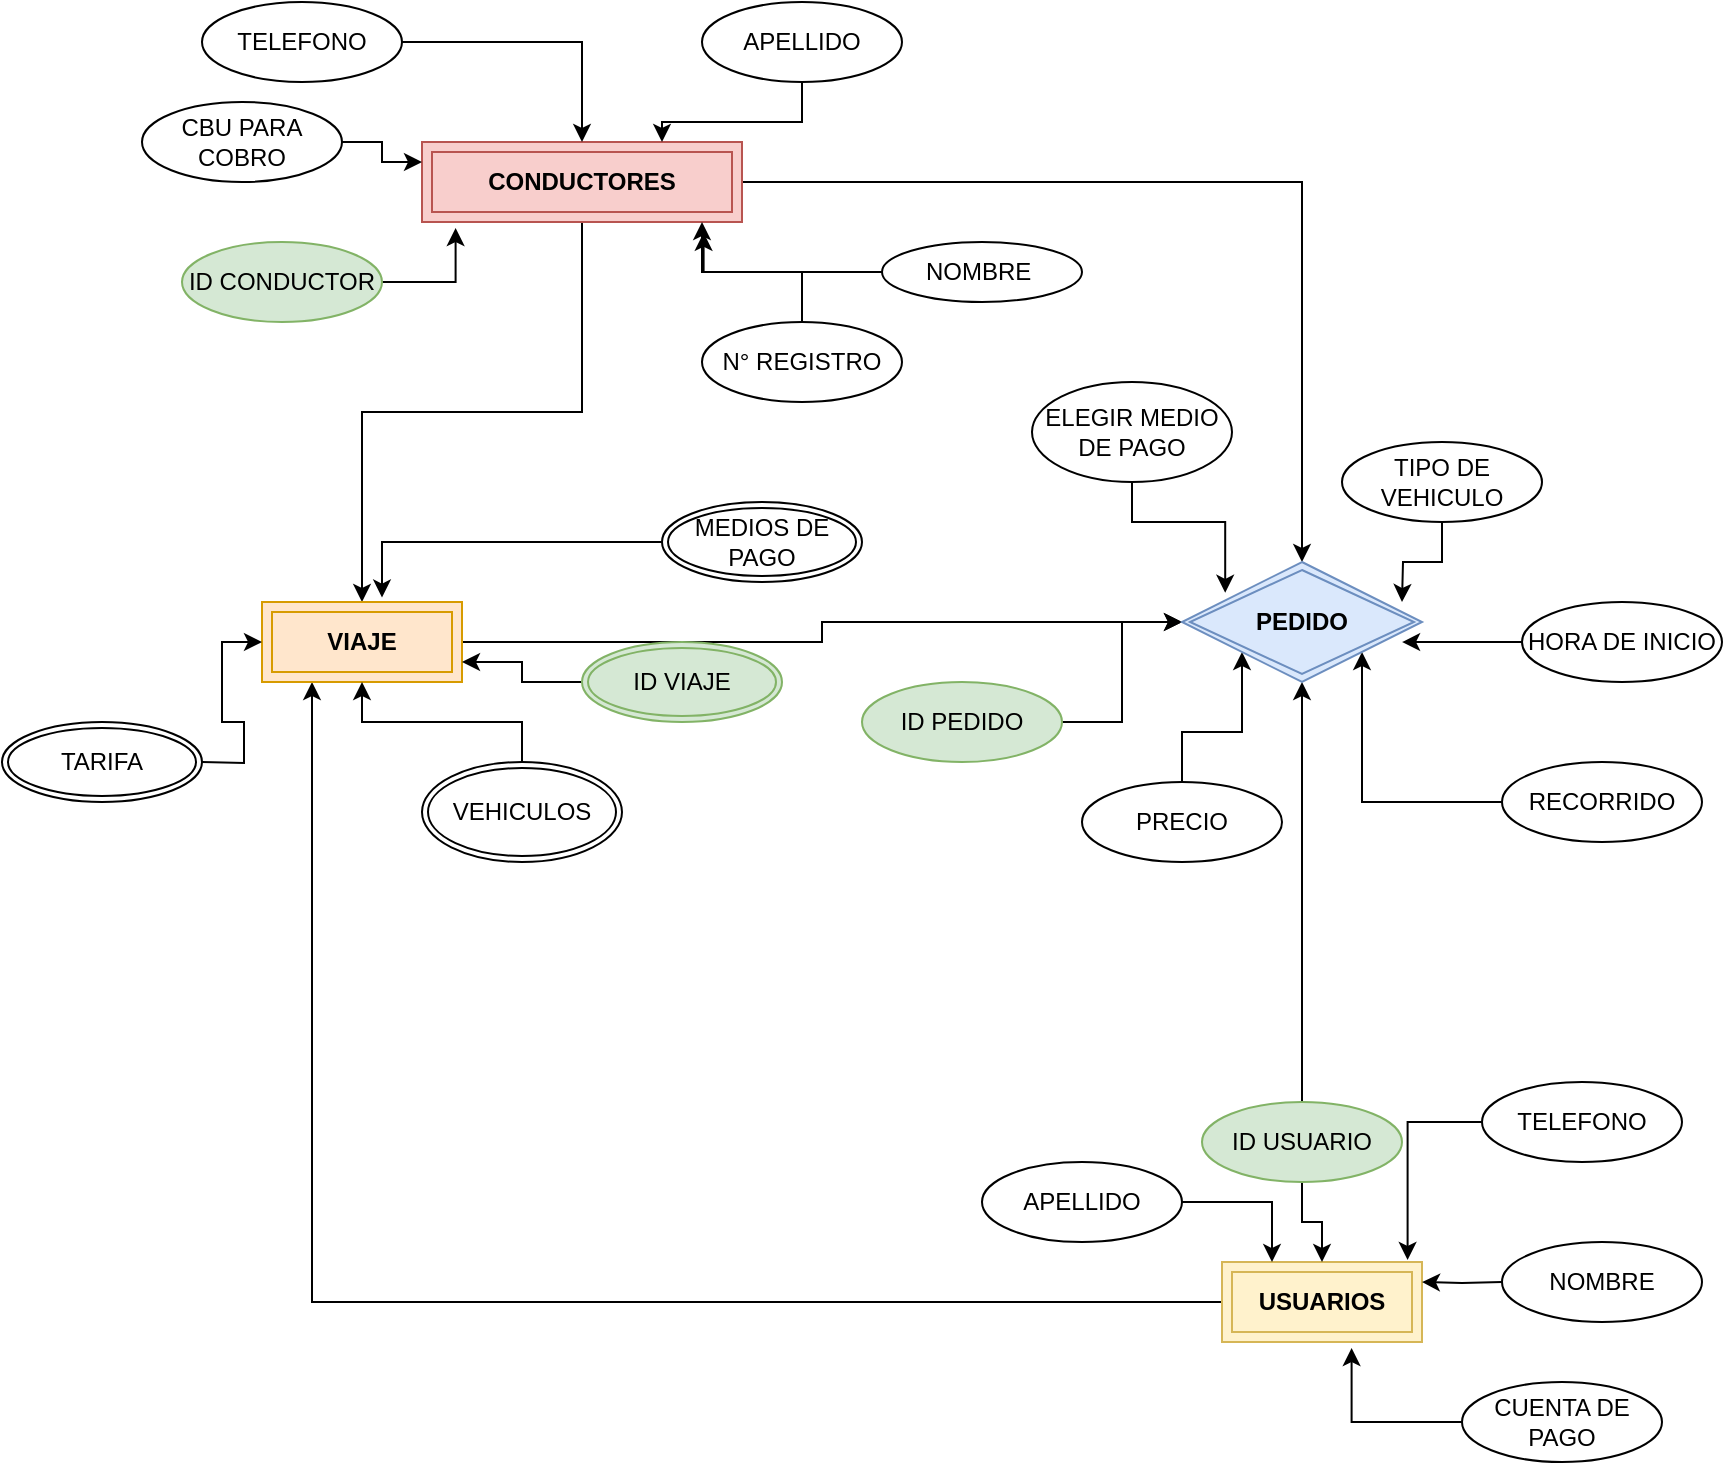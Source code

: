 <mxfile version="21.3.0" type="device">
  <diagram id="R2lEEEUBdFMjLlhIrx00" name="Page-1">
    <mxGraphModel dx="1900" dy="549" grid="1" gridSize="10" guides="1" tooltips="1" connect="1" arrows="1" fold="1" page="1" pageScale="1" pageWidth="850" pageHeight="1100" math="0" shadow="0" extFonts="Permanent Marker^https://fonts.googleapis.com/css?family=Permanent+Marker">
      <root>
        <mxCell id="0" />
        <mxCell id="1" parent="0" />
        <mxCell id="uFmuWGO_P1rM7ocBOxt7-62" style="edgeStyle=orthogonalEdgeStyle;rounded=0;orthogonalLoop=1;jettySize=auto;html=1;entryX=0.5;entryY=0;entryDx=0;entryDy=0;" edge="1" parent="1" source="uFmuWGO_P1rM7ocBOxt7-10" target="uFmuWGO_P1rM7ocBOxt7-55">
          <mxGeometry relative="1" as="geometry" />
        </mxCell>
        <mxCell id="uFmuWGO_P1rM7ocBOxt7-63" style="edgeStyle=orthogonalEdgeStyle;rounded=0;orthogonalLoop=1;jettySize=auto;html=1;" edge="1" parent="1" source="uFmuWGO_P1rM7ocBOxt7-10" target="uFmuWGO_P1rM7ocBOxt7-34">
          <mxGeometry relative="1" as="geometry" />
        </mxCell>
        <mxCell id="uFmuWGO_P1rM7ocBOxt7-10" value="&lt;b&gt;CONDUCTORES&lt;/b&gt;" style="shape=ext;margin=3;double=1;whiteSpace=wrap;html=1;align=center;fillColor=#f8cecc;strokeColor=#b85450;" vertex="1" parent="1">
          <mxGeometry x="180" y="150" width="160" height="40" as="geometry" />
        </mxCell>
        <mxCell id="uFmuWGO_P1rM7ocBOxt7-11" style="edgeStyle=orthogonalEdgeStyle;rounded=0;orthogonalLoop=1;jettySize=auto;html=1;entryX=0.105;entryY=1.075;entryDx=0;entryDy=0;entryPerimeter=0;" edge="1" parent="1" source="uFmuWGO_P1rM7ocBOxt7-12" target="uFmuWGO_P1rM7ocBOxt7-10">
          <mxGeometry relative="1" as="geometry" />
        </mxCell>
        <mxCell id="uFmuWGO_P1rM7ocBOxt7-12" value="ID CONDUCTOR" style="ellipse;whiteSpace=wrap;html=1;align=center;fillColor=#d5e8d4;strokeColor=#82b366;" vertex="1" parent="1">
          <mxGeometry x="60" y="200" width="100" height="40" as="geometry" />
        </mxCell>
        <mxCell id="uFmuWGO_P1rM7ocBOxt7-13" style="edgeStyle=orthogonalEdgeStyle;rounded=0;orthogonalLoop=1;jettySize=auto;html=1;" edge="1" parent="1" source="uFmuWGO_P1rM7ocBOxt7-14" target="uFmuWGO_P1rM7ocBOxt7-10">
          <mxGeometry relative="1" as="geometry">
            <Array as="points">
              <mxPoint x="320" y="215" />
            </Array>
          </mxGeometry>
        </mxCell>
        <mxCell id="uFmuWGO_P1rM7ocBOxt7-14" value="NOMBRE&amp;nbsp;" style="ellipse;whiteSpace=wrap;html=1;align=center;" vertex="1" parent="1">
          <mxGeometry x="410" y="200" width="100" height="30" as="geometry" />
        </mxCell>
        <mxCell id="uFmuWGO_P1rM7ocBOxt7-15" style="edgeStyle=orthogonalEdgeStyle;rounded=0;orthogonalLoop=1;jettySize=auto;html=1;entryX=0.88;entryY=1.135;entryDx=0;entryDy=0;entryPerimeter=0;" edge="1" parent="1" source="uFmuWGO_P1rM7ocBOxt7-16" target="uFmuWGO_P1rM7ocBOxt7-10">
          <mxGeometry relative="1" as="geometry" />
        </mxCell>
        <mxCell id="uFmuWGO_P1rM7ocBOxt7-16" value="N° REGISTRO" style="ellipse;whiteSpace=wrap;html=1;align=center;" vertex="1" parent="1">
          <mxGeometry x="320" y="240" width="100" height="40" as="geometry" />
        </mxCell>
        <mxCell id="uFmuWGO_P1rM7ocBOxt7-17" style="edgeStyle=orthogonalEdgeStyle;rounded=0;orthogonalLoop=1;jettySize=auto;html=1;entryX=0.5;entryY=0;entryDx=0;entryDy=0;" edge="1" parent="1" source="uFmuWGO_P1rM7ocBOxt7-18" target="uFmuWGO_P1rM7ocBOxt7-10">
          <mxGeometry relative="1" as="geometry" />
        </mxCell>
        <mxCell id="uFmuWGO_P1rM7ocBOxt7-18" value="TELEFONO" style="ellipse;whiteSpace=wrap;html=1;align=center;" vertex="1" parent="1">
          <mxGeometry x="70" y="80" width="100" height="40" as="geometry" />
        </mxCell>
        <mxCell id="uFmuWGO_P1rM7ocBOxt7-19" style="edgeStyle=orthogonalEdgeStyle;rounded=0;orthogonalLoop=1;jettySize=auto;html=1;entryX=0.75;entryY=0;entryDx=0;entryDy=0;" edge="1" parent="1" source="uFmuWGO_P1rM7ocBOxt7-20" target="uFmuWGO_P1rM7ocBOxt7-10">
          <mxGeometry relative="1" as="geometry" />
        </mxCell>
        <mxCell id="uFmuWGO_P1rM7ocBOxt7-20" value="APELLIDO" style="ellipse;whiteSpace=wrap;html=1;align=center;" vertex="1" parent="1">
          <mxGeometry x="320" y="80" width="100" height="40" as="geometry" />
        </mxCell>
        <mxCell id="uFmuWGO_P1rM7ocBOxt7-21" style="edgeStyle=orthogonalEdgeStyle;rounded=0;orthogonalLoop=1;jettySize=auto;html=1;entryX=0;entryY=0.25;entryDx=0;entryDy=0;" edge="1" parent="1" source="uFmuWGO_P1rM7ocBOxt7-22" target="uFmuWGO_P1rM7ocBOxt7-10">
          <mxGeometry relative="1" as="geometry" />
        </mxCell>
        <mxCell id="uFmuWGO_P1rM7ocBOxt7-22" value="CBU PARA COBRO" style="ellipse;whiteSpace=wrap;html=1;align=center;" vertex="1" parent="1">
          <mxGeometry x="40" y="130" width="100" height="40" as="geometry" />
        </mxCell>
        <mxCell id="uFmuWGO_P1rM7ocBOxt7-64" style="edgeStyle=orthogonalEdgeStyle;rounded=0;orthogonalLoop=1;jettySize=auto;html=1;entryX=0.25;entryY=1;entryDx=0;entryDy=0;" edge="1" parent="1" source="uFmuWGO_P1rM7ocBOxt7-23" target="uFmuWGO_P1rM7ocBOxt7-34">
          <mxGeometry relative="1" as="geometry" />
        </mxCell>
        <mxCell id="uFmuWGO_P1rM7ocBOxt7-23" value="&lt;b&gt;USUARIOS&lt;/b&gt;" style="shape=ext;margin=3;double=1;whiteSpace=wrap;html=1;align=center;fillColor=#fff2cc;strokeColor=#d6b656;" vertex="1" parent="1">
          <mxGeometry x="580" y="710" width="100" height="40" as="geometry" />
        </mxCell>
        <mxCell id="uFmuWGO_P1rM7ocBOxt7-24" style="edgeStyle=orthogonalEdgeStyle;rounded=0;orthogonalLoop=1;jettySize=auto;html=1;" edge="1" parent="1" source="uFmuWGO_P1rM7ocBOxt7-25" target="uFmuWGO_P1rM7ocBOxt7-23">
          <mxGeometry relative="1" as="geometry">
            <mxPoint x="620" y="700" as="targetPoint" />
            <Array as="points" />
          </mxGeometry>
        </mxCell>
        <mxCell id="uFmuWGO_P1rM7ocBOxt7-61" style="edgeStyle=orthogonalEdgeStyle;rounded=0;orthogonalLoop=1;jettySize=auto;html=1;entryX=0.5;entryY=1;entryDx=0;entryDy=0;" edge="1" parent="1" source="uFmuWGO_P1rM7ocBOxt7-25" target="uFmuWGO_P1rM7ocBOxt7-55">
          <mxGeometry relative="1" as="geometry" />
        </mxCell>
        <mxCell id="uFmuWGO_P1rM7ocBOxt7-25" value="ID USUARIO" style="ellipse;whiteSpace=wrap;html=1;align=center;fillColor=#d5e8d4;strokeColor=#82b366;" vertex="1" parent="1">
          <mxGeometry x="570" y="630" width="100" height="40" as="geometry" />
        </mxCell>
        <mxCell id="uFmuWGO_P1rM7ocBOxt7-26" style="edgeStyle=orthogonalEdgeStyle;rounded=0;orthogonalLoop=1;jettySize=auto;html=1;entryX=0.928;entryY=-0.025;entryDx=0;entryDy=0;entryPerimeter=0;" edge="1" parent="1" source="uFmuWGO_P1rM7ocBOxt7-27" target="uFmuWGO_P1rM7ocBOxt7-23">
          <mxGeometry relative="1" as="geometry" />
        </mxCell>
        <mxCell id="uFmuWGO_P1rM7ocBOxt7-27" value="TELEFONO" style="ellipse;whiteSpace=wrap;html=1;align=center;" vertex="1" parent="1">
          <mxGeometry x="710" y="620" width="100" height="40" as="geometry" />
        </mxCell>
        <mxCell id="uFmuWGO_P1rM7ocBOxt7-28" style="edgeStyle=orthogonalEdgeStyle;rounded=0;orthogonalLoop=1;jettySize=auto;html=1;entryX=1;entryY=0.25;entryDx=0;entryDy=0;" edge="1" parent="1" target="uFmuWGO_P1rM7ocBOxt7-23">
          <mxGeometry relative="1" as="geometry">
            <mxPoint x="720" y="720" as="sourcePoint" />
          </mxGeometry>
        </mxCell>
        <mxCell id="uFmuWGO_P1rM7ocBOxt7-29" style="edgeStyle=orthogonalEdgeStyle;rounded=0;orthogonalLoop=1;jettySize=auto;html=1;exitX=0;exitY=0.5;exitDx=0;exitDy=0;entryX=0.648;entryY=1.075;entryDx=0;entryDy=0;entryPerimeter=0;" edge="1" parent="1" source="uFmuWGO_P1rM7ocBOxt7-30" target="uFmuWGO_P1rM7ocBOxt7-23">
          <mxGeometry relative="1" as="geometry" />
        </mxCell>
        <mxCell id="uFmuWGO_P1rM7ocBOxt7-30" value="CUENTA DE PAGO" style="ellipse;whiteSpace=wrap;html=1;align=center;" vertex="1" parent="1">
          <mxGeometry x="700" y="770" width="100" height="40" as="geometry" />
        </mxCell>
        <mxCell id="uFmuWGO_P1rM7ocBOxt7-31" style="edgeStyle=orthogonalEdgeStyle;rounded=0;orthogonalLoop=1;jettySize=auto;html=1;entryX=0.25;entryY=0;entryDx=0;entryDy=0;" edge="1" parent="1" source="uFmuWGO_P1rM7ocBOxt7-32" target="uFmuWGO_P1rM7ocBOxt7-23">
          <mxGeometry relative="1" as="geometry" />
        </mxCell>
        <mxCell id="uFmuWGO_P1rM7ocBOxt7-32" value="APELLIDO" style="ellipse;whiteSpace=wrap;html=1;align=center;" vertex="1" parent="1">
          <mxGeometry x="460" y="660" width="100" height="40" as="geometry" />
        </mxCell>
        <mxCell id="uFmuWGO_P1rM7ocBOxt7-33" value="NOMBRE" style="ellipse;whiteSpace=wrap;html=1;align=center;" vertex="1" parent="1">
          <mxGeometry x="720" y="700" width="100" height="40" as="geometry" />
        </mxCell>
        <mxCell id="uFmuWGO_P1rM7ocBOxt7-60" style="edgeStyle=orthogonalEdgeStyle;rounded=0;orthogonalLoop=1;jettySize=auto;html=1;" edge="1" parent="1" source="uFmuWGO_P1rM7ocBOxt7-34" target="uFmuWGO_P1rM7ocBOxt7-55">
          <mxGeometry relative="1" as="geometry" />
        </mxCell>
        <mxCell id="uFmuWGO_P1rM7ocBOxt7-34" value="&lt;b&gt;VIAJE&lt;/b&gt;" style="shape=ext;margin=3;double=1;whiteSpace=wrap;html=1;align=center;fillColor=#ffe6cc;strokeColor=#d79b00;" vertex="1" parent="1">
          <mxGeometry x="100" y="380" width="100" height="40" as="geometry" />
        </mxCell>
        <mxCell id="uFmuWGO_P1rM7ocBOxt7-40" style="edgeStyle=orthogonalEdgeStyle;rounded=0;orthogonalLoop=1;jettySize=auto;html=1;exitX=0.5;exitY=0;exitDx=0;exitDy=0;entryX=0;entryY=0.5;entryDx=0;entryDy=0;" edge="1" parent="1" target="uFmuWGO_P1rM7ocBOxt7-34">
          <mxGeometry relative="1" as="geometry">
            <mxPoint x="70" y="460" as="sourcePoint" />
          </mxGeometry>
        </mxCell>
        <mxCell id="uFmuWGO_P1rM7ocBOxt7-35" value="TARIFA" style="ellipse;shape=doubleEllipse;margin=3;whiteSpace=wrap;html=1;align=center;" vertex="1" parent="1">
          <mxGeometry x="-30" y="440" width="100" height="40" as="geometry" />
        </mxCell>
        <mxCell id="uFmuWGO_P1rM7ocBOxt7-43" style="edgeStyle=orthogonalEdgeStyle;rounded=0;orthogonalLoop=1;jettySize=auto;html=1;entryX=0.6;entryY=-0.055;entryDx=0;entryDy=0;entryPerimeter=0;" edge="1" parent="1" source="uFmuWGO_P1rM7ocBOxt7-36" target="uFmuWGO_P1rM7ocBOxt7-34">
          <mxGeometry relative="1" as="geometry" />
        </mxCell>
        <mxCell id="uFmuWGO_P1rM7ocBOxt7-36" value="MEDIOS DE PAGO" style="ellipse;shape=doubleEllipse;margin=3;whiteSpace=wrap;html=1;align=center;" vertex="1" parent="1">
          <mxGeometry x="300" y="330" width="100" height="40" as="geometry" />
        </mxCell>
        <mxCell id="uFmuWGO_P1rM7ocBOxt7-42" style="edgeStyle=orthogonalEdgeStyle;rounded=0;orthogonalLoop=1;jettySize=auto;html=1;entryX=1;entryY=0.75;entryDx=0;entryDy=0;" edge="1" parent="1" source="uFmuWGO_P1rM7ocBOxt7-38" target="uFmuWGO_P1rM7ocBOxt7-34">
          <mxGeometry relative="1" as="geometry" />
        </mxCell>
        <mxCell id="uFmuWGO_P1rM7ocBOxt7-38" value="ID VIAJE" style="ellipse;shape=doubleEllipse;margin=3;whiteSpace=wrap;html=1;align=center;fillColor=#d5e8d4;strokeColor=#82b366;" vertex="1" parent="1">
          <mxGeometry x="260" y="400" width="100" height="40" as="geometry" />
        </mxCell>
        <mxCell id="uFmuWGO_P1rM7ocBOxt7-41" style="edgeStyle=orthogonalEdgeStyle;rounded=0;orthogonalLoop=1;jettySize=auto;html=1;entryX=0.5;entryY=1;entryDx=0;entryDy=0;" edge="1" parent="1" source="uFmuWGO_P1rM7ocBOxt7-39" target="uFmuWGO_P1rM7ocBOxt7-34">
          <mxGeometry relative="1" as="geometry" />
        </mxCell>
        <mxCell id="uFmuWGO_P1rM7ocBOxt7-39" value="VEHICULOS" style="ellipse;shape=doubleEllipse;margin=3;whiteSpace=wrap;html=1;align=center;" vertex="1" parent="1">
          <mxGeometry x="180" y="460" width="100" height="50" as="geometry" />
        </mxCell>
        <mxCell id="uFmuWGO_P1rM7ocBOxt7-45" style="edgeStyle=orthogonalEdgeStyle;rounded=0;orthogonalLoop=1;jettySize=auto;html=1;" edge="1" parent="1" source="uFmuWGO_P1rM7ocBOxt7-46" target="uFmuWGO_P1rM7ocBOxt7-55">
          <mxGeometry relative="1" as="geometry" />
        </mxCell>
        <mxCell id="uFmuWGO_P1rM7ocBOxt7-46" value="ID PEDIDO" style="ellipse;whiteSpace=wrap;html=1;align=center;fillColor=#d5e8d4;strokeColor=#82b366;" vertex="1" parent="1">
          <mxGeometry x="400" y="420" width="100" height="40" as="geometry" />
        </mxCell>
        <mxCell id="uFmuWGO_P1rM7ocBOxt7-47" style="edgeStyle=orthogonalEdgeStyle;rounded=0;orthogonalLoop=1;jettySize=auto;html=1;entryX=0;entryY=1;entryDx=0;entryDy=0;" edge="1" parent="1" source="uFmuWGO_P1rM7ocBOxt7-48" target="uFmuWGO_P1rM7ocBOxt7-55">
          <mxGeometry relative="1" as="geometry" />
        </mxCell>
        <mxCell id="uFmuWGO_P1rM7ocBOxt7-48" value="PRECIO" style="ellipse;whiteSpace=wrap;html=1;align=center;" vertex="1" parent="1">
          <mxGeometry x="510" y="470" width="100" height="40" as="geometry" />
        </mxCell>
        <mxCell id="uFmuWGO_P1rM7ocBOxt7-49" style="edgeStyle=orthogonalEdgeStyle;rounded=0;orthogonalLoop=1;jettySize=auto;html=1;entryX=1;entryY=1;entryDx=0;entryDy=0;" edge="1" parent="1" source="uFmuWGO_P1rM7ocBOxt7-50" target="uFmuWGO_P1rM7ocBOxt7-55">
          <mxGeometry relative="1" as="geometry" />
        </mxCell>
        <mxCell id="uFmuWGO_P1rM7ocBOxt7-50" value="RECORRIDO" style="ellipse;whiteSpace=wrap;html=1;align=center;" vertex="1" parent="1">
          <mxGeometry x="720" y="460" width="100" height="40" as="geometry" />
        </mxCell>
        <mxCell id="uFmuWGO_P1rM7ocBOxt7-51" style="edgeStyle=orthogonalEdgeStyle;rounded=0;orthogonalLoop=1;jettySize=auto;html=1;entryX=0.18;entryY=0.257;entryDx=0;entryDy=0;entryPerimeter=0;" edge="1" parent="1" source="uFmuWGO_P1rM7ocBOxt7-52" target="uFmuWGO_P1rM7ocBOxt7-55">
          <mxGeometry relative="1" as="geometry" />
        </mxCell>
        <mxCell id="uFmuWGO_P1rM7ocBOxt7-52" value="ELEGIR MEDIO DE PAGO" style="ellipse;whiteSpace=wrap;html=1;align=center;" vertex="1" parent="1">
          <mxGeometry x="485" y="270" width="100" height="50" as="geometry" />
        </mxCell>
        <mxCell id="uFmuWGO_P1rM7ocBOxt7-53" style="edgeStyle=orthogonalEdgeStyle;rounded=0;orthogonalLoop=1;jettySize=auto;html=1;entryX=1;entryY=0.25;entryDx=0;entryDy=0;" edge="1" parent="1" source="uFmuWGO_P1rM7ocBOxt7-54">
          <mxGeometry relative="1" as="geometry">
            <mxPoint x="670" y="380" as="targetPoint" />
          </mxGeometry>
        </mxCell>
        <mxCell id="uFmuWGO_P1rM7ocBOxt7-54" value="TIPO DE VEHICULO" style="ellipse;whiteSpace=wrap;html=1;align=center;" vertex="1" parent="1">
          <mxGeometry x="640" y="300" width="100" height="40" as="geometry" />
        </mxCell>
        <mxCell id="uFmuWGO_P1rM7ocBOxt7-55" value="&lt;b&gt;PEDIDO&lt;/b&gt;" style="shape=rhombus;double=1;perimeter=rhombusPerimeter;whiteSpace=wrap;html=1;align=center;fillColor=#dae8fc;strokeColor=#6c8ebf;" vertex="1" parent="1">
          <mxGeometry x="560" y="360" width="120" height="60" as="geometry" />
        </mxCell>
        <mxCell id="uFmuWGO_P1rM7ocBOxt7-56" style="edgeStyle=orthogonalEdgeStyle;rounded=0;orthogonalLoop=1;jettySize=auto;html=1;entryX=0.917;entryY=0.667;entryDx=0;entryDy=0;entryPerimeter=0;" edge="1" parent="1" source="uFmuWGO_P1rM7ocBOxt7-57" target="uFmuWGO_P1rM7ocBOxt7-55">
          <mxGeometry relative="1" as="geometry" />
        </mxCell>
        <mxCell id="uFmuWGO_P1rM7ocBOxt7-57" value="HORA DE INICIO" style="ellipse;whiteSpace=wrap;html=1;align=center;" vertex="1" parent="1">
          <mxGeometry x="730" y="380" width="100" height="40" as="geometry" />
        </mxCell>
      </root>
    </mxGraphModel>
  </diagram>
</mxfile>
